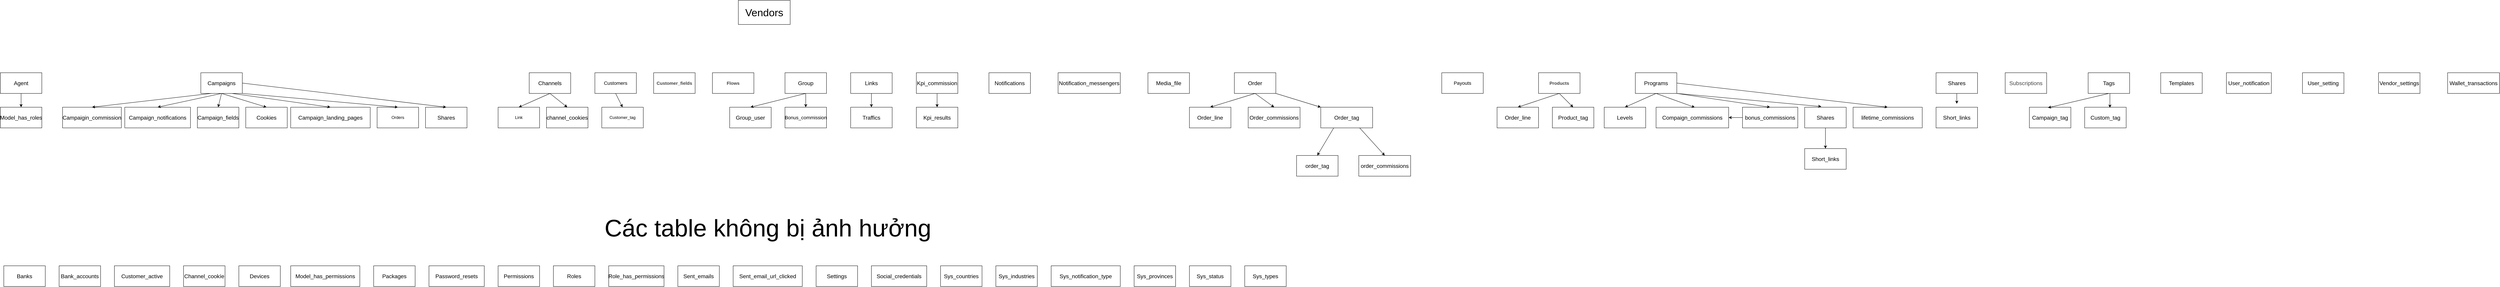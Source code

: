<mxfile version="20.2.7" type="github">
  <diagram id="7WxGNDYHlxl3xqgLbLH1" name="Trang-1">
    <mxGraphModel dx="1892" dy="2652" grid="1" gridSize="10" guides="1" tooltips="1" connect="1" arrows="1" fold="1" page="1" pageScale="1" pageWidth="900" pageHeight="1600" math="0" shadow="0">
      <root>
        <mxCell id="0" />
        <mxCell id="1" parent="0" />
        <mxCell id="Mr8vC4rlbGJI1XictfMb-10" value="Agent" style="rounded=0;whiteSpace=wrap;html=1;fontSize=16;" parent="1" vertex="1">
          <mxGeometry x="40" y="20" width="120" height="60" as="geometry" />
        </mxCell>
        <mxCell id="Mr8vC4rlbGJI1XictfMb-11" value="Model_has_roles" style="rounded=0;whiteSpace=wrap;html=1;fontSize=16;" parent="1" vertex="1">
          <mxGeometry x="40" y="120" width="120" height="60" as="geometry" />
        </mxCell>
        <mxCell id="Mr8vC4rlbGJI1XictfMb-12" value="Campaigns" style="rounded=0;whiteSpace=wrap;html=1;fontSize=16;" parent="1" vertex="1">
          <mxGeometry x="620" y="20" width="120" height="60" as="geometry" />
        </mxCell>
        <mxCell id="Mr8vC4rlbGJI1XictfMb-13" value="Campaigin_commission" style="rounded=0;whiteSpace=wrap;html=1;fontSize=16;" parent="1" vertex="1">
          <mxGeometry x="220" y="120" width="170" height="60" as="geometry" />
        </mxCell>
        <mxCell id="Mr8vC4rlbGJI1XictfMb-14" value="Campaign_notifications" style="rounded=0;whiteSpace=wrap;html=1;fontSize=16;" parent="1" vertex="1">
          <mxGeometry x="400" y="120" width="190" height="60" as="geometry" />
        </mxCell>
        <mxCell id="Mr8vC4rlbGJI1XictfMb-15" value="Campaign_fields" style="rounded=0;whiteSpace=wrap;html=1;fontSize=16;" parent="1" vertex="1">
          <mxGeometry x="610" y="120" width="120" height="60" as="geometry" />
        </mxCell>
        <mxCell id="Mr8vC4rlbGJI1XictfMb-16" value="Cookies" style="rounded=0;whiteSpace=wrap;html=1;fontSize=16;" parent="1" vertex="1">
          <mxGeometry x="750" y="120" width="120" height="60" as="geometry" />
        </mxCell>
        <mxCell id="Mr8vC4rlbGJI1XictfMb-17" value="Campaign_landing_pages" style="rounded=0;whiteSpace=wrap;html=1;fontSize=16;" parent="1" vertex="1">
          <mxGeometry x="880" y="120" width="230" height="60" as="geometry" />
        </mxCell>
        <mxCell id="Mr8vC4rlbGJI1XictfMb-18" value="Shares" style="rounded=0;whiteSpace=wrap;html=1;fontSize=16;" parent="1" vertex="1">
          <mxGeometry x="1270" y="120" width="120" height="60" as="geometry" />
        </mxCell>
        <mxCell id="Mr8vC4rlbGJI1XictfMb-19" value="Channels" style="rounded=0;whiteSpace=wrap;html=1;fontSize=16;" parent="1" vertex="1">
          <mxGeometry x="1570" y="20" width="120" height="60" as="geometry" />
        </mxCell>
        <mxCell id="Mr8vC4rlbGJI1XictfMb-20" value="channel_cookies" style="rounded=0;whiteSpace=wrap;html=1;fontSize=16;" parent="1" vertex="1">
          <mxGeometry x="1620" y="120" width="120" height="60" as="geometry" />
        </mxCell>
        <mxCell id="Mr8vC4rlbGJI1XictfMb-21" value="Group" style="rounded=0;whiteSpace=wrap;html=1;fontSize=16;" parent="1" vertex="1">
          <mxGeometry x="2310" y="20" width="120" height="60" as="geometry" />
        </mxCell>
        <mxCell id="Mr8vC4rlbGJI1XictfMb-22" value="Group_user" style="rounded=0;whiteSpace=wrap;html=1;fontSize=16;" parent="1" vertex="1">
          <mxGeometry x="2150" y="120" width="120" height="60" as="geometry" />
        </mxCell>
        <mxCell id="Mr8vC4rlbGJI1XictfMb-23" value="Links" style="rounded=0;whiteSpace=wrap;html=1;fontSize=16;" parent="1" vertex="1">
          <mxGeometry x="2500" y="20" width="120" height="60" as="geometry" />
        </mxCell>
        <mxCell id="Mr8vC4rlbGJI1XictfMb-24" value="Traffics" style="rounded=0;whiteSpace=wrap;html=1;fontSize=16;" parent="1" vertex="1">
          <mxGeometry x="2500" y="120" width="120" height="60" as="geometry" />
        </mxCell>
        <mxCell id="Mr8vC4rlbGJI1XictfMb-25" value="Kpi_commission" style="rounded=0;whiteSpace=wrap;html=1;fontSize=16;" parent="1" vertex="1">
          <mxGeometry x="2690" y="20" width="120" height="60" as="geometry" />
        </mxCell>
        <mxCell id="Mr8vC4rlbGJI1XictfMb-26" value="Kpi_results" style="rounded=0;whiteSpace=wrap;html=1;fontSize=16;" parent="1" vertex="1">
          <mxGeometry x="2690" y="120" width="120" height="60" as="geometry" />
        </mxCell>
        <mxCell id="Mr8vC4rlbGJI1XictfMb-27" value="Order" style="rounded=0;whiteSpace=wrap;html=1;fontSize=16;" parent="1" vertex="1">
          <mxGeometry x="3610" y="20" width="120" height="60" as="geometry" />
        </mxCell>
        <mxCell id="Mr8vC4rlbGJI1XictfMb-28" value="Order_line" style="rounded=0;whiteSpace=wrap;html=1;fontSize=16;" parent="1" vertex="1">
          <mxGeometry x="3480" y="120" width="120" height="60" as="geometry" />
        </mxCell>
        <mxCell id="Mr8vC4rlbGJI1XictfMb-29" value="Order_commissions" style="rounded=0;whiteSpace=wrap;html=1;fontSize=16;" parent="1" vertex="1">
          <mxGeometry x="3650" y="120" width="150" height="60" as="geometry" />
        </mxCell>
        <mxCell id="Mr8vC4rlbGJI1XictfMb-30" value="Programs" style="rounded=0;whiteSpace=wrap;html=1;fontSize=16;" parent="1" vertex="1">
          <mxGeometry x="4770" y="20" width="120" height="60" as="geometry" />
        </mxCell>
        <mxCell id="Mr8vC4rlbGJI1XictfMb-31" value="Levels" style="rounded=0;whiteSpace=wrap;html=1;fontSize=16;" parent="1" vertex="1">
          <mxGeometry x="4680" y="120" width="120" height="60" as="geometry" />
        </mxCell>
        <mxCell id="Mr8vC4rlbGJI1XictfMb-32" value="Compaign_commissions" style="rounded=0;whiteSpace=wrap;html=1;fontSize=16;" parent="1" vertex="1">
          <mxGeometry x="4830" y="120" width="210" height="60" as="geometry" />
        </mxCell>
        <mxCell id="Mr8vC4rlbGJI1XictfMb-33" value="Shares" style="rounded=0;whiteSpace=wrap;html=1;fontSize=16;" parent="1" vertex="1">
          <mxGeometry x="5640" y="20" width="120" height="60" as="geometry" />
        </mxCell>
        <mxCell id="Mr8vC4rlbGJI1XictfMb-34" value="Short_links" style="rounded=0;whiteSpace=wrap;html=1;fontSize=16;" parent="1" vertex="1">
          <mxGeometry x="5640" y="120" width="120" height="60" as="geometry" />
        </mxCell>
        <mxCell id="Mr8vC4rlbGJI1XictfMb-35" value="Tags" style="rounded=0;whiteSpace=wrap;html=1;fontSize=16;" parent="1" vertex="1">
          <mxGeometry x="6080" y="20" width="120" height="60" as="geometry" />
        </mxCell>
        <mxCell id="Mr8vC4rlbGJI1XictfMb-36" value="Campaign_tag" style="rounded=0;whiteSpace=wrap;html=1;fontSize=16;" parent="1" vertex="1">
          <mxGeometry x="5910" y="120" width="120" height="60" as="geometry" />
        </mxCell>
        <mxCell id="Mr8vC4rlbGJI1XictfMb-38" value="Vendors" style="rounded=0;whiteSpace=wrap;html=1;fontSize=30;" parent="1" vertex="1">
          <mxGeometry x="2175" y="-190" width="150" height="70" as="geometry" />
        </mxCell>
        <mxCell id="Mr8vC4rlbGJI1XictfMb-39" value="User_notification" style="rounded=0;whiteSpace=wrap;html=1;fontSize=16;" parent="1" vertex="1">
          <mxGeometry x="6480" y="20" width="130" height="60" as="geometry" />
        </mxCell>
        <mxCell id="Mr8vC4rlbGJI1XictfMb-40" value="User_setting" style="rounded=0;whiteSpace=wrap;html=1;fontSize=16;" parent="1" vertex="1">
          <mxGeometry x="6700" y="20" width="120" height="60" as="geometry" />
        </mxCell>
        <mxCell id="Mr8vC4rlbGJI1XictfMb-41" value="Vendor_settings" style="rounded=0;whiteSpace=wrap;html=1;fontSize=16;" parent="1" vertex="1">
          <mxGeometry x="6920" y="20" width="120" height="60" as="geometry" />
        </mxCell>
        <mxCell id="Mr8vC4rlbGJI1XictfMb-42" value="Wallet_transactions" style="rounded=0;whiteSpace=wrap;html=1;fontSize=16;" parent="1" vertex="1">
          <mxGeometry x="7120" y="20" width="150" height="60" as="geometry" />
        </mxCell>
        <mxCell id="Mr8vC4rlbGJI1XictfMb-44" value="Customers" style="rounded=0;whiteSpace=wrap;html=1;fontSize=14;" parent="1" vertex="1">
          <mxGeometry x="1760" y="20" width="120" height="60" as="geometry" />
        </mxCell>
        <mxCell id="Mr8vC4rlbGJI1XictfMb-45" value="&lt;span style=&quot;box-sizing: border-box; font-weight: bolder; color: rgb(68, 68, 68); font-family: sans-serif; font-size: 13.12px; text-align: left; background-color: rgb(255, 255, 255);&quot;&gt;Flows&lt;/span&gt;" style="rounded=0;whiteSpace=wrap;html=1;fontSize=14;" parent="1" vertex="1">
          <mxGeometry x="2100" y="20" width="120" height="60" as="geometry" />
        </mxCell>
        <mxCell id="Mr8vC4rlbGJI1XictfMb-46" value="&lt;span style=&quot;box-sizing: border-box; font-weight: bolder; color: rgb(68, 68, 68); font-family: sans-serif; font-size: 13.12px; text-align: left; background-color: rgb(255, 255, 255);&quot;&gt;Customer_fields&lt;/span&gt;" style="rounded=0;whiteSpace=wrap;html=1;fontSize=14;" parent="1" vertex="1">
          <mxGeometry x="1930" y="20" width="120" height="60" as="geometry" />
        </mxCell>
        <mxCell id="Mr8vC4rlbGJI1XictfMb-47" value="Payouts" style="rounded=0;whiteSpace=wrap;html=1;fontSize=14;" parent="1" vertex="1">
          <mxGeometry x="4210" y="20" width="120" height="60" as="geometry" />
        </mxCell>
        <mxCell id="Mr8vC4rlbGJI1XictfMb-48" value="&lt;span style=&quot;box-sizing: border-box; font-weight: bolder; color: rgb(68, 68, 68); font-family: sans-serif; font-size: 13.12px; text-align: left; background-color: rgb(255, 255, 255);&quot;&gt;Products&lt;/span&gt;" style="rounded=0;whiteSpace=wrap;html=1;fontSize=14;" parent="1" vertex="1">
          <mxGeometry x="4490" y="20" width="120" height="60" as="geometry" />
        </mxCell>
        <mxCell id="Mr8vC4rlbGJI1XictfMb-49" value="&lt;span style=&quot;box-sizing: border-box; color: rgb(68, 68, 68); font-family: sans-serif; font-size: 16px; text-align: left; background-color: rgb(255, 255, 255);&quot;&gt;Subscriptions&lt;/span&gt;" style="rounded=0;whiteSpace=wrap;html=1;fontSize=16;" parent="1" vertex="1">
          <mxGeometry x="5840" y="20" width="120" height="60" as="geometry" />
        </mxCell>
        <mxCell id="Mr8vC4rlbGJI1XictfMb-50" value="Templates" style="rounded=0;whiteSpace=wrap;html=1;fontSize=16;" parent="1" vertex="1">
          <mxGeometry x="6290" y="20" width="120" height="60" as="geometry" />
        </mxCell>
        <mxCell id="b2dw8SB2TFFhHNfd8kBS-3" value="" style="endArrow=classic;html=1;rounded=0;entryX=0.5;entryY=0;entryDx=0;entryDy=0;exitX=0.5;exitY=1;exitDx=0;exitDy=0;" parent="1" source="Mr8vC4rlbGJI1XictfMb-10" target="Mr8vC4rlbGJI1XictfMb-11" edge="1">
          <mxGeometry width="50" height="50" relative="1" as="geometry">
            <mxPoint x="140" y="60" as="sourcePoint" />
            <mxPoint x="190" y="10" as="targetPoint" />
          </mxGeometry>
        </mxCell>
        <mxCell id="b2dw8SB2TFFhHNfd8kBS-4" value="" style="endArrow=classic;html=1;rounded=0;exitX=0.25;exitY=1;exitDx=0;exitDy=0;entryX=0.5;entryY=0;entryDx=0;entryDy=0;" parent="1" source="Mr8vC4rlbGJI1XictfMb-12" target="Mr8vC4rlbGJI1XictfMb-13" edge="1">
          <mxGeometry width="50" height="50" relative="1" as="geometry">
            <mxPoint x="370" y="60" as="sourcePoint" />
            <mxPoint x="320" y="40" as="targetPoint" />
          </mxGeometry>
        </mxCell>
        <mxCell id="b2dw8SB2TFFhHNfd8kBS-5" value="" style="endArrow=classic;html=1;rounded=0;entryX=0.5;entryY=0;entryDx=0;entryDy=0;exitX=0.5;exitY=1;exitDx=0;exitDy=0;" parent="1" source="Mr8vC4rlbGJI1XictfMb-12" target="Mr8vC4rlbGJI1XictfMb-14" edge="1">
          <mxGeometry width="50" height="50" relative="1" as="geometry">
            <mxPoint x="530" y="60" as="sourcePoint" />
            <mxPoint x="580" y="10" as="targetPoint" />
          </mxGeometry>
        </mxCell>
        <mxCell id="b2dw8SB2TFFhHNfd8kBS-6" value="" style="endArrow=classic;html=1;rounded=0;entryX=0.5;entryY=0;entryDx=0;entryDy=0;exitX=0.5;exitY=1;exitDx=0;exitDy=0;" parent="1" source="Mr8vC4rlbGJI1XictfMb-12" target="Mr8vC4rlbGJI1XictfMb-15" edge="1">
          <mxGeometry width="50" height="50" relative="1" as="geometry">
            <mxPoint x="610" y="70" as="sourcePoint" />
            <mxPoint x="660" y="20" as="targetPoint" />
          </mxGeometry>
        </mxCell>
        <mxCell id="b2dw8SB2TFFhHNfd8kBS-7" value="" style="endArrow=classic;html=1;rounded=0;entryX=0.5;entryY=0;entryDx=0;entryDy=0;exitX=0.5;exitY=1;exitDx=0;exitDy=0;" parent="1" source="Mr8vC4rlbGJI1XictfMb-12" target="Mr8vC4rlbGJI1XictfMb-16" edge="1">
          <mxGeometry width="50" height="50" relative="1" as="geometry">
            <mxPoint x="820" y="70" as="sourcePoint" />
            <mxPoint x="870" y="20" as="targetPoint" />
          </mxGeometry>
        </mxCell>
        <mxCell id="b2dw8SB2TFFhHNfd8kBS-8" value="" style="endArrow=classic;html=1;rounded=0;entryX=0.5;entryY=0;entryDx=0;entryDy=0;exitX=0.75;exitY=1;exitDx=0;exitDy=0;" parent="1" source="Mr8vC4rlbGJI1XictfMb-12" target="Mr8vC4rlbGJI1XictfMb-17" edge="1">
          <mxGeometry width="50" height="50" relative="1" as="geometry">
            <mxPoint x="950" y="70" as="sourcePoint" />
            <mxPoint x="1000" y="20" as="targetPoint" />
          </mxGeometry>
        </mxCell>
        <mxCell id="b2dw8SB2TFFhHNfd8kBS-9" value="" style="endArrow=classic;html=1;rounded=0;entryX=0.5;entryY=0;entryDx=0;entryDy=0;exitX=1;exitY=0.5;exitDx=0;exitDy=0;" parent="1" source="Mr8vC4rlbGJI1XictfMb-12" target="Mr8vC4rlbGJI1XictfMb-18" edge="1">
          <mxGeometry width="50" height="50" relative="1" as="geometry">
            <mxPoint x="740" y="80" as="sourcePoint" />
            <mxPoint x="1060" y="20" as="targetPoint" />
          </mxGeometry>
        </mxCell>
        <mxCell id="b2dw8SB2TFFhHNfd8kBS-10" value="" style="endArrow=classic;html=1;rounded=0;entryX=0.5;entryY=0;entryDx=0;entryDy=0;exitX=0.5;exitY=1;exitDx=0;exitDy=0;" parent="1" source="Mr8vC4rlbGJI1XictfMb-19" target="Mr8vC4rlbGJI1XictfMb-20" edge="1">
          <mxGeometry width="50" height="50" relative="1" as="geometry">
            <mxPoint x="1690" y="70" as="sourcePoint" />
            <mxPoint x="1740" y="20" as="targetPoint" />
          </mxGeometry>
        </mxCell>
        <mxCell id="b2dw8SB2TFFhHNfd8kBS-11" value="" style="endArrow=classic;html=1;rounded=0;entryX=0.5;entryY=0;entryDx=0;entryDy=0;exitX=0.5;exitY=1;exitDx=0;exitDy=0;" parent="1" source="Mr8vC4rlbGJI1XictfMb-21" target="Mr8vC4rlbGJI1XictfMb-22" edge="1">
          <mxGeometry width="50" height="50" relative="1" as="geometry">
            <mxPoint x="2370" y="90" as="sourcePoint" />
            <mxPoint x="2370" y="100" as="targetPoint" />
          </mxGeometry>
        </mxCell>
        <mxCell id="b2dw8SB2TFFhHNfd8kBS-12" value="" style="endArrow=classic;html=1;rounded=0;entryX=0.5;entryY=0;entryDx=0;entryDy=0;exitX=0.5;exitY=1;exitDx=0;exitDy=0;" parent="1" source="Mr8vC4rlbGJI1XictfMb-23" target="Mr8vC4rlbGJI1XictfMb-24" edge="1">
          <mxGeometry width="50" height="50" relative="1" as="geometry">
            <mxPoint x="2500" y="70" as="sourcePoint" />
            <mxPoint x="2550" y="20" as="targetPoint" />
          </mxGeometry>
        </mxCell>
        <mxCell id="b2dw8SB2TFFhHNfd8kBS-13" value="" style="endArrow=classic;html=1;rounded=0;entryX=0.5;entryY=0;entryDx=0;entryDy=0;" parent="1" target="Mr8vC4rlbGJI1XictfMb-26" edge="1">
          <mxGeometry width="50" height="50" relative="1" as="geometry">
            <mxPoint x="2750" y="80" as="sourcePoint" />
            <mxPoint x="2770" y="20" as="targetPoint" />
          </mxGeometry>
        </mxCell>
        <mxCell id="b2dw8SB2TFFhHNfd8kBS-14" value="" style="endArrow=classic;html=1;rounded=0;entryX=0.5;entryY=0;entryDx=0;entryDy=0;exitX=0.5;exitY=1;exitDx=0;exitDy=0;" parent="1" source="Mr8vC4rlbGJI1XictfMb-27" target="Mr8vC4rlbGJI1XictfMb-28" edge="1">
          <mxGeometry width="50" height="50" relative="1" as="geometry">
            <mxPoint x="3870" y="70" as="sourcePoint" />
            <mxPoint x="3920" y="20" as="targetPoint" />
          </mxGeometry>
        </mxCell>
        <mxCell id="b2dw8SB2TFFhHNfd8kBS-15" value="" style="endArrow=classic;html=1;rounded=0;entryX=0.5;entryY=0;entryDx=0;entryDy=0;exitX=0.5;exitY=1;exitDx=0;exitDy=0;" parent="1" source="Mr8vC4rlbGJI1XictfMb-27" target="Mr8vC4rlbGJI1XictfMb-29" edge="1">
          <mxGeometry width="50" height="50" relative="1" as="geometry">
            <mxPoint x="3870" y="70" as="sourcePoint" />
            <mxPoint x="3920" y="20" as="targetPoint" />
          </mxGeometry>
        </mxCell>
        <mxCell id="b2dw8SB2TFFhHNfd8kBS-16" value="" style="endArrow=classic;html=1;rounded=0;entryX=0.5;entryY=0;entryDx=0;entryDy=0;exitX=0.5;exitY=1;exitDx=0;exitDy=0;" parent="1" source="Mr8vC4rlbGJI1XictfMb-30" target="Mr8vC4rlbGJI1XictfMb-31" edge="1">
          <mxGeometry width="50" height="50" relative="1" as="geometry">
            <mxPoint x="5000" y="70" as="sourcePoint" />
            <mxPoint x="5050" y="20" as="targetPoint" />
          </mxGeometry>
        </mxCell>
        <mxCell id="b2dw8SB2TFFhHNfd8kBS-17" value="" style="endArrow=classic;html=1;rounded=0;entryX=0.533;entryY=0.008;entryDx=0;entryDy=0;entryPerimeter=0;exitX=0.5;exitY=1;exitDx=0;exitDy=0;" parent="1" source="Mr8vC4rlbGJI1XictfMb-30" target="Mr8vC4rlbGJI1XictfMb-32" edge="1">
          <mxGeometry width="50" height="50" relative="1" as="geometry">
            <mxPoint x="5000" y="70" as="sourcePoint" />
            <mxPoint x="5050" y="20" as="targetPoint" />
          </mxGeometry>
        </mxCell>
        <mxCell id="b2dw8SB2TFFhHNfd8kBS-18" value="" style="endArrow=classic;html=1;rounded=0;exitX=0.5;exitY=1;exitDx=0;exitDy=0;" parent="1" source="Mr8vC4rlbGJI1XictfMb-33" edge="1">
          <mxGeometry width="50" height="50" relative="1" as="geometry">
            <mxPoint x="5730" y="80" as="sourcePoint" />
            <mxPoint x="5700" y="110" as="targetPoint" />
          </mxGeometry>
        </mxCell>
        <mxCell id="b2dw8SB2TFFhHNfd8kBS-19" value="" style="endArrow=classic;html=1;rounded=0;entryX=0.45;entryY=0.025;entryDx=0;entryDy=0;entryPerimeter=0;exitX=0.5;exitY=1;exitDx=0;exitDy=0;" parent="1" source="Mr8vC4rlbGJI1XictfMb-35" target="Mr8vC4rlbGJI1XictfMb-36" edge="1">
          <mxGeometry width="50" height="50" relative="1" as="geometry">
            <mxPoint x="6080" y="70" as="sourcePoint" />
            <mxPoint x="6130" y="20" as="targetPoint" />
          </mxGeometry>
        </mxCell>
        <mxCell id="5AiGadOs3AcA_uCg4_aN-1" value="Media_file" style="rounded=0;whiteSpace=wrap;html=1;fontSize=16;" parent="1" vertex="1">
          <mxGeometry x="3360" y="20" width="120" height="60" as="geometry" />
        </mxCell>
        <mxCell id="5AiGadOs3AcA_uCg4_aN-2" value="Orders" style="rounded=0;whiteSpace=wrap;html=1;" parent="1" vertex="1">
          <mxGeometry x="1130" y="120" width="120" height="60" as="geometry" />
        </mxCell>
        <mxCell id="5AiGadOs3AcA_uCg4_aN-3" value="" style="endArrow=classic;html=1;rounded=0;exitX=1;exitY=1;exitDx=0;exitDy=0;entryX=0.5;entryY=0;entryDx=0;entryDy=0;" parent="1" source="Mr8vC4rlbGJI1XictfMb-12" target="5AiGadOs3AcA_uCg4_aN-2" edge="1">
          <mxGeometry width="50" height="50" relative="1" as="geometry">
            <mxPoint x="910" y="70" as="sourcePoint" />
            <mxPoint x="960" y="20" as="targetPoint" />
          </mxGeometry>
        </mxCell>
        <mxCell id="5AiGadOs3AcA_uCg4_aN-4" value="Link" style="rounded=0;whiteSpace=wrap;html=1;" parent="1" vertex="1">
          <mxGeometry x="1480" y="120" width="120" height="60" as="geometry" />
        </mxCell>
        <mxCell id="5AiGadOs3AcA_uCg4_aN-5" value="" style="endArrow=classic;html=1;rounded=0;entryX=0.5;entryY=0;entryDx=0;entryDy=0;exitX=0.5;exitY=1;exitDx=0;exitDy=0;" parent="1" source="Mr8vC4rlbGJI1XictfMb-19" target="5AiGadOs3AcA_uCg4_aN-4" edge="1">
          <mxGeometry width="50" height="50" relative="1" as="geometry">
            <mxPoint x="1630" y="10" as="sourcePoint" />
            <mxPoint x="1730" y="20" as="targetPoint" />
          </mxGeometry>
        </mxCell>
        <mxCell id="5AiGadOs3AcA_uCg4_aN-6" value="Customer_tag" style="rounded=0;whiteSpace=wrap;html=1;" parent="1" vertex="1">
          <mxGeometry x="1780" y="120" width="120" height="60" as="geometry" />
        </mxCell>
        <mxCell id="5AiGadOs3AcA_uCg4_aN-12" value="" style="endArrow=classic;html=1;rounded=0;entryX=0.5;entryY=0;entryDx=0;entryDy=0;exitX=0.5;exitY=1;exitDx=0;exitDy=0;" parent="1" source="Mr8vC4rlbGJI1XictfMb-44" target="5AiGadOs3AcA_uCg4_aN-6" edge="1">
          <mxGeometry width="50" height="50" relative="1" as="geometry">
            <mxPoint x="1790" y="160" as="sourcePoint" />
            <mxPoint x="1840" y="110" as="targetPoint" />
          </mxGeometry>
        </mxCell>
        <mxCell id="5AiGadOs3AcA_uCg4_aN-13" value="&lt;span style=&quot;font-size: 14px;&quot;&gt;Bonus_commission&lt;/span&gt;" style="rounded=0;whiteSpace=wrap;html=1;" parent="1" vertex="1">
          <mxGeometry x="2310" y="120" width="120" height="60" as="geometry" />
        </mxCell>
        <mxCell id="5AiGadOs3AcA_uCg4_aN-16" value="" style="endArrow=classic;html=1;rounded=0;fontSize=14;entryX=0.5;entryY=0;entryDx=0;entryDy=0;exitX=0.5;exitY=1;exitDx=0;exitDy=0;" parent="1" source="Mr8vC4rlbGJI1XictfMb-21" target="5AiGadOs3AcA_uCg4_aN-13" edge="1">
          <mxGeometry width="50" height="50" relative="1" as="geometry">
            <mxPoint x="2350" y="180" as="sourcePoint" />
            <mxPoint x="2400" y="130" as="targetPoint" />
          </mxGeometry>
        </mxCell>
        <mxCell id="5AiGadOs3AcA_uCg4_aN-17" value="Order_tag" style="rounded=0;whiteSpace=wrap;html=1;fontSize=16;" parent="1" vertex="1">
          <mxGeometry x="3860" y="120" width="150" height="60" as="geometry" />
        </mxCell>
        <mxCell id="5AiGadOs3AcA_uCg4_aN-18" value="" style="endArrow=classic;html=1;rounded=0;fontSize=14;entryX=0;entryY=0;entryDx=0;entryDy=0;exitX=1;exitY=1;exitDx=0;exitDy=0;" parent="1" source="Mr8vC4rlbGJI1XictfMb-27" target="5AiGadOs3AcA_uCg4_aN-17" edge="1">
          <mxGeometry width="50" height="50" relative="1" as="geometry">
            <mxPoint x="3420" y="110" as="sourcePoint" />
            <mxPoint x="3780" y="-20" as="targetPoint" />
          </mxGeometry>
        </mxCell>
        <mxCell id="5AiGadOs3AcA_uCg4_aN-21" value="order_tag" style="rounded=0;whiteSpace=wrap;html=1;fontSize=16;" parent="1" vertex="1">
          <mxGeometry x="3790" y="260" width="120" height="60" as="geometry" />
        </mxCell>
        <mxCell id="5AiGadOs3AcA_uCg4_aN-22" value="order_commissions" style="rounded=0;whiteSpace=wrap;html=1;fontSize=16;" parent="1" vertex="1">
          <mxGeometry x="3970" y="260" width="150" height="60" as="geometry" />
        </mxCell>
        <mxCell id="5AiGadOs3AcA_uCg4_aN-23" value="Order_line" style="rounded=0;whiteSpace=wrap;html=1;fontSize=16;" parent="1" vertex="1">
          <mxGeometry x="4370" y="120" width="120" height="60" as="geometry" />
        </mxCell>
        <mxCell id="5AiGadOs3AcA_uCg4_aN-24" value="Product_tag" style="rounded=0;whiteSpace=wrap;html=1;fontSize=16;" parent="1" vertex="1">
          <mxGeometry x="4530" y="120" width="120" height="60" as="geometry" />
        </mxCell>
        <mxCell id="5AiGadOs3AcA_uCg4_aN-25" value="" style="endArrow=classic;html=1;rounded=0;fontSize=16;entryX=0.5;entryY=0;entryDx=0;entryDy=0;exitX=0.5;exitY=1;exitDx=0;exitDy=0;" parent="1" source="Mr8vC4rlbGJI1XictfMb-48" target="5AiGadOs3AcA_uCg4_aN-23" edge="1">
          <mxGeometry width="50" height="50" relative="1" as="geometry">
            <mxPoint x="4280" y="180" as="sourcePoint" />
            <mxPoint x="4330" y="130" as="targetPoint" />
          </mxGeometry>
        </mxCell>
        <mxCell id="5AiGadOs3AcA_uCg4_aN-26" value="" style="endArrow=classic;html=1;rounded=0;fontSize=16;entryX=0.5;entryY=0;entryDx=0;entryDy=0;exitX=0.5;exitY=1;exitDx=0;exitDy=0;" parent="1" source="Mr8vC4rlbGJI1XictfMb-48" target="5AiGadOs3AcA_uCg4_aN-24" edge="1">
          <mxGeometry width="50" height="50" relative="1" as="geometry">
            <mxPoint x="4280" y="180" as="sourcePoint" />
            <mxPoint x="4330" y="130" as="targetPoint" />
          </mxGeometry>
        </mxCell>
        <mxCell id="5AiGadOs3AcA_uCg4_aN-35" value="" style="edgeStyle=orthogonalEdgeStyle;rounded=0;orthogonalLoop=1;jettySize=auto;html=1;fontSize=16;" parent="1" source="5AiGadOs3AcA_uCg4_aN-27" target="Mr8vC4rlbGJI1XictfMb-32" edge="1">
          <mxGeometry relative="1" as="geometry" />
        </mxCell>
        <mxCell id="5AiGadOs3AcA_uCg4_aN-27" value="bonus_commissions" style="rounded=0;whiteSpace=wrap;html=1;fontSize=16;" parent="1" vertex="1">
          <mxGeometry x="5080" y="120" width="160" height="60" as="geometry" />
        </mxCell>
        <mxCell id="5AiGadOs3AcA_uCg4_aN-28" value="" style="endArrow=classic;html=1;rounded=0;fontSize=16;entryX=0.5;entryY=0;entryDx=0;entryDy=0;exitX=1;exitY=1;exitDx=0;exitDy=0;" parent="1" source="Mr8vC4rlbGJI1XictfMb-30" target="5AiGadOs3AcA_uCg4_aN-27" edge="1">
          <mxGeometry width="50" height="50" relative="1" as="geometry">
            <mxPoint x="5050" y="180" as="sourcePoint" />
            <mxPoint x="5100" y="130" as="targetPoint" />
          </mxGeometry>
        </mxCell>
        <mxCell id="5AiGadOs3AcA_uCg4_aN-32" value="Shares" style="rounded=0;whiteSpace=wrap;html=1;fontSize=16;" parent="1" vertex="1">
          <mxGeometry x="5260" y="120" width="120" height="60" as="geometry" />
        </mxCell>
        <mxCell id="5AiGadOs3AcA_uCg4_aN-33" value="" style="endArrow=classic;html=1;rounded=0;fontSize=16;entryX=0.4;entryY=-0.033;entryDx=0;entryDy=0;entryPerimeter=0;exitX=1;exitY=1;exitDx=0;exitDy=0;" parent="1" source="Mr8vC4rlbGJI1XictfMb-30" target="5AiGadOs3AcA_uCg4_aN-32" edge="1">
          <mxGeometry width="50" height="50" relative="1" as="geometry">
            <mxPoint x="5030" y="160" as="sourcePoint" />
            <mxPoint x="5080" y="110" as="targetPoint" />
          </mxGeometry>
        </mxCell>
        <mxCell id="5AiGadOs3AcA_uCg4_aN-36" value="Short_links" style="rounded=0;whiteSpace=wrap;html=1;fontSize=16;" parent="1" vertex="1">
          <mxGeometry x="5260" y="240" width="120" height="60" as="geometry" />
        </mxCell>
        <mxCell id="5AiGadOs3AcA_uCg4_aN-37" value="" style="endArrow=classic;html=1;rounded=0;fontSize=16;entryX=0.5;entryY=0;entryDx=0;entryDy=0;exitX=0.5;exitY=1;exitDx=0;exitDy=0;" parent="1" source="5AiGadOs3AcA_uCg4_aN-32" target="5AiGadOs3AcA_uCg4_aN-36" edge="1">
          <mxGeometry width="50" height="50" relative="1" as="geometry">
            <mxPoint x="5230" y="160" as="sourcePoint" />
            <mxPoint x="5280" y="110" as="targetPoint" />
          </mxGeometry>
        </mxCell>
        <mxCell id="5AiGadOs3AcA_uCg4_aN-38" value="Custom_tag" style="rounded=0;whiteSpace=wrap;html=1;fontSize=16;" parent="1" vertex="1">
          <mxGeometry x="6070" y="120" width="120" height="60" as="geometry" />
        </mxCell>
        <mxCell id="5AiGadOs3AcA_uCg4_aN-39" value="" style="endArrow=classic;html=1;rounded=0;fontSize=16;entryX=0.608;entryY=0.022;entryDx=0;entryDy=0;entryPerimeter=0;" parent="1" target="5AiGadOs3AcA_uCg4_aN-38" edge="1">
          <mxGeometry width="50" height="50" relative="1" as="geometry">
            <mxPoint x="6143" y="80" as="sourcePoint" />
            <mxPoint x="6320" y="110" as="targetPoint" />
          </mxGeometry>
        </mxCell>
        <mxCell id="5AiGadOs3AcA_uCg4_aN-40" value="" style="endArrow=classic;html=1;rounded=0;fontSize=16;exitX=0.25;exitY=1;exitDx=0;exitDy=0;entryX=0.5;entryY=0;entryDx=0;entryDy=0;" parent="1" source="5AiGadOs3AcA_uCg4_aN-17" target="5AiGadOs3AcA_uCg4_aN-21" edge="1">
          <mxGeometry width="50" height="50" relative="1" as="geometry">
            <mxPoint x="3890" y="230" as="sourcePoint" />
            <mxPoint x="3960" y="330" as="targetPoint" />
          </mxGeometry>
        </mxCell>
        <mxCell id="5AiGadOs3AcA_uCg4_aN-41" value="" style="endArrow=classic;html=1;rounded=0;fontSize=16;entryX=0.5;entryY=0;entryDx=0;entryDy=0;exitX=0.75;exitY=1;exitDx=0;exitDy=0;" parent="1" source="5AiGadOs3AcA_uCg4_aN-17" target="5AiGadOs3AcA_uCg4_aN-22" edge="1">
          <mxGeometry width="50" height="50" relative="1" as="geometry">
            <mxPoint x="3890" y="230" as="sourcePoint" />
            <mxPoint x="4080" y="350" as="targetPoint" />
          </mxGeometry>
        </mxCell>
        <mxCell id="5AiGadOs3AcA_uCg4_aN-42" value="Banks" style="rounded=0;whiteSpace=wrap;html=1;fontSize=16;" parent="1" vertex="1">
          <mxGeometry x="50" y="580" width="120" height="60" as="geometry" />
        </mxCell>
        <mxCell id="5AiGadOs3AcA_uCg4_aN-43" value="Notifications" style="rounded=0;whiteSpace=wrap;html=1;fontSize=16;" parent="1" vertex="1">
          <mxGeometry x="2900" y="20" width="120" height="60" as="geometry" />
        </mxCell>
        <mxCell id="5AiGadOs3AcA_uCg4_aN-44" value="Notification_messengers" style="rounded=0;whiteSpace=wrap;html=1;fontSize=16;" parent="1" vertex="1">
          <mxGeometry x="3100" y="20" width="180" height="60" as="geometry" />
        </mxCell>
        <mxCell id="5AiGadOs3AcA_uCg4_aN-47" value="Bank_accounts" style="rounded=0;whiteSpace=wrap;html=1;fontSize=16;" parent="1" vertex="1">
          <mxGeometry x="210" y="580" width="120" height="60" as="geometry" />
        </mxCell>
        <mxCell id="5AiGadOs3AcA_uCg4_aN-48" value="Customer_active" style="rounded=0;whiteSpace=wrap;html=1;fontSize=16;" parent="1" vertex="1">
          <mxGeometry x="370" y="580" width="160" height="60" as="geometry" />
        </mxCell>
        <mxCell id="5AiGadOs3AcA_uCg4_aN-49" value="Channel_cookíe" style="rounded=0;whiteSpace=wrap;html=1;fontSize=16;" parent="1" vertex="1">
          <mxGeometry x="570" y="580" width="120" height="60" as="geometry" />
        </mxCell>
        <mxCell id="5AiGadOs3AcA_uCg4_aN-50" value="Devices" style="rounded=0;whiteSpace=wrap;html=1;fontSize=16;" parent="1" vertex="1">
          <mxGeometry x="730" y="580" width="120" height="60" as="geometry" />
        </mxCell>
        <mxCell id="5AiGadOs3AcA_uCg4_aN-54" value="Model_has_permissions" style="rounded=0;whiteSpace=wrap;html=1;fontSize=16;" parent="1" vertex="1">
          <mxGeometry x="880" y="580" width="200" height="60" as="geometry" />
        </mxCell>
        <mxCell id="5AiGadOs3AcA_uCg4_aN-55" value="Packages" style="rounded=0;whiteSpace=wrap;html=1;fontSize=16;" parent="1" vertex="1">
          <mxGeometry x="1120" y="580" width="120" height="60" as="geometry" />
        </mxCell>
        <mxCell id="5AiGadOs3AcA_uCg4_aN-56" value="Password_resets" style="rounded=0;whiteSpace=wrap;html=1;fontSize=16;" parent="1" vertex="1">
          <mxGeometry x="1280" y="580" width="160" height="60" as="geometry" />
        </mxCell>
        <mxCell id="5AiGadOs3AcA_uCg4_aN-57" value="Permissions" style="rounded=0;whiteSpace=wrap;html=1;fontSize=16;" parent="1" vertex="1">
          <mxGeometry x="1480" y="580" width="120" height="60" as="geometry" />
        </mxCell>
        <mxCell id="5AiGadOs3AcA_uCg4_aN-58" value="Roles" style="rounded=0;whiteSpace=wrap;html=1;fontSize=16;" parent="1" vertex="1">
          <mxGeometry x="1640" y="580" width="120" height="60" as="geometry" />
        </mxCell>
        <mxCell id="5AiGadOs3AcA_uCg4_aN-59" value="Role_has_permissions" style="rounded=0;whiteSpace=wrap;html=1;fontSize=16;" parent="1" vertex="1">
          <mxGeometry x="1800" y="580" width="160" height="60" as="geometry" />
        </mxCell>
        <mxCell id="5AiGadOs3AcA_uCg4_aN-60" value="Sent_emails" style="rounded=0;whiteSpace=wrap;html=1;fontSize=16;" parent="1" vertex="1">
          <mxGeometry x="2000" y="580" width="120" height="60" as="geometry" />
        </mxCell>
        <mxCell id="5AiGadOs3AcA_uCg4_aN-61" value="Sent_email_url_clicked" style="rounded=0;whiteSpace=wrap;html=1;fontSize=16;" parent="1" vertex="1">
          <mxGeometry x="2160" y="580" width="200" height="60" as="geometry" />
        </mxCell>
        <mxCell id="5AiGadOs3AcA_uCg4_aN-62" value="Settings" style="rounded=0;whiteSpace=wrap;html=1;fontSize=16;" parent="1" vertex="1">
          <mxGeometry x="2400" y="580" width="120" height="60" as="geometry" />
        </mxCell>
        <mxCell id="5AiGadOs3AcA_uCg4_aN-63" value="Social_credentials" style="rounded=0;whiteSpace=wrap;html=1;fontSize=16;" parent="1" vertex="1">
          <mxGeometry x="2560" y="580" width="160" height="60" as="geometry" />
        </mxCell>
        <mxCell id="5AiGadOs3AcA_uCg4_aN-64" value="Sys_countries" style="rounded=0;whiteSpace=wrap;html=1;fontSize=16;" parent="1" vertex="1">
          <mxGeometry x="2760" y="580" width="120" height="60" as="geometry" />
        </mxCell>
        <mxCell id="5AiGadOs3AcA_uCg4_aN-65" value="Sys_industries" style="rounded=0;whiteSpace=wrap;html=1;fontSize=16;" parent="1" vertex="1">
          <mxGeometry x="2920" y="580" width="120" height="60" as="geometry" />
        </mxCell>
        <mxCell id="5AiGadOs3AcA_uCg4_aN-66" value="Sys_notification_type" style="rounded=0;whiteSpace=wrap;html=1;fontSize=16;" parent="1" vertex="1">
          <mxGeometry x="3080" y="580" width="200" height="60" as="geometry" />
        </mxCell>
        <mxCell id="5AiGadOs3AcA_uCg4_aN-67" value="Sys_provinces" style="rounded=0;whiteSpace=wrap;html=1;fontSize=16;" parent="1" vertex="1">
          <mxGeometry x="3320" y="580" width="120" height="60" as="geometry" />
        </mxCell>
        <mxCell id="5AiGadOs3AcA_uCg4_aN-68" value="Sys_status" style="rounded=0;whiteSpace=wrap;html=1;fontSize=16;" parent="1" vertex="1">
          <mxGeometry x="3480" y="580" width="120" height="60" as="geometry" />
        </mxCell>
        <mxCell id="5AiGadOs3AcA_uCg4_aN-69" value="Sys_types" style="rounded=0;whiteSpace=wrap;html=1;fontSize=16;" parent="1" vertex="1">
          <mxGeometry x="3640" y="580" width="120" height="60" as="geometry" />
        </mxCell>
        <mxCell id="5AiGadOs3AcA_uCg4_aN-70" value="Các table không bị ảnh hưởng" style="text;html=1;align=center;verticalAlign=middle;resizable=0;points=[];autosize=1;strokeColor=none;fillColor=none;fontSize=70;" parent="1" vertex="1">
          <mxGeometry x="1775" y="420" width="970" height="100" as="geometry" />
        </mxCell>
        <mxCell id="vVvDakmIefdRXgsTeBPO-1" value="lifetime_commissions" style="rounded=0;whiteSpace=wrap;html=1;fontSize=16;" vertex="1" parent="1">
          <mxGeometry x="5400" y="120" width="200" height="60" as="geometry" />
        </mxCell>
        <mxCell id="vVvDakmIefdRXgsTeBPO-2" value="" style="endArrow=classic;html=1;rounded=0;fontSize=16;entryX=0.5;entryY=0;entryDx=0;entryDy=0;exitX=1;exitY=0.5;exitDx=0;exitDy=0;" edge="1" parent="1" source="Mr8vC4rlbGJI1XictfMb-30" target="vVvDakmIefdRXgsTeBPO-1">
          <mxGeometry width="50" height="50" relative="1" as="geometry">
            <mxPoint x="5590" y="390" as="sourcePoint" />
            <mxPoint x="5640" y="340" as="targetPoint" />
          </mxGeometry>
        </mxCell>
      </root>
    </mxGraphModel>
  </diagram>
</mxfile>
